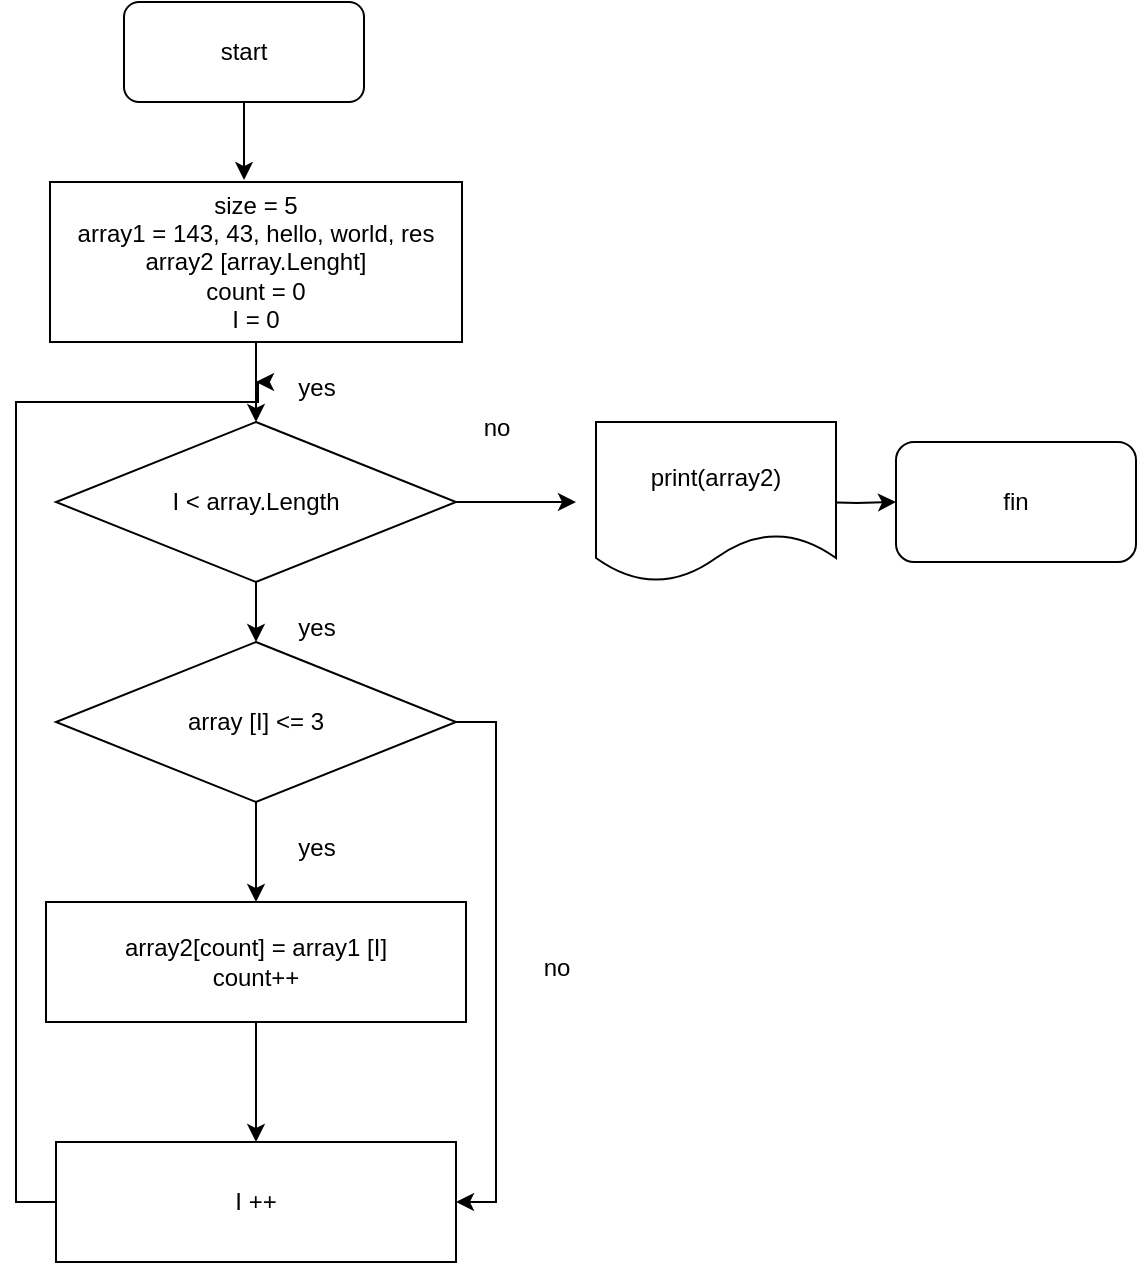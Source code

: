 <mxfile version="21.5.0" type="device">
  <diagram name="Страница 1" id="wuJakc9PLvz3Z4h4urWv">
    <mxGraphModel dx="1434" dy="844" grid="1" gridSize="10" guides="1" tooltips="1" connect="1" arrows="1" fold="1" page="1" pageScale="1" pageWidth="827" pageHeight="1169" math="0" shadow="0">
      <root>
        <mxCell id="0" />
        <mxCell id="1" parent="0" />
        <mxCell id="iUmTvshmK_P6R1JJXius-11" style="edgeStyle=orthogonalEdgeStyle;rounded=0;orthogonalLoop=1;jettySize=auto;html=1;exitX=0.5;exitY=1;exitDx=0;exitDy=0;entryX=0.471;entryY=-0.012;entryDx=0;entryDy=0;entryPerimeter=0;" edge="1" parent="1" source="iUmTvshmK_P6R1JJXius-1" target="iUmTvshmK_P6R1JJXius-2">
          <mxGeometry relative="1" as="geometry" />
        </mxCell>
        <mxCell id="iUmTvshmK_P6R1JJXius-1" value="start" style="rounded=1;whiteSpace=wrap;html=1;" vertex="1" parent="1">
          <mxGeometry x="354" y="30" width="120" height="50" as="geometry" />
        </mxCell>
        <mxCell id="iUmTvshmK_P6R1JJXius-6" style="edgeStyle=orthogonalEdgeStyle;rounded=0;orthogonalLoop=1;jettySize=auto;html=1;exitX=0.5;exitY=1;exitDx=0;exitDy=0;entryX=0.5;entryY=0;entryDx=0;entryDy=0;" edge="1" parent="1" source="iUmTvshmK_P6R1JJXius-2" target="iUmTvshmK_P6R1JJXius-3">
          <mxGeometry relative="1" as="geometry" />
        </mxCell>
        <mxCell id="iUmTvshmK_P6R1JJXius-2" value="size = 5&lt;br&gt;array1 = 143, 43, hello, world, res&lt;br&gt;array2 [array.Lenght]&lt;br&gt;count = 0&lt;br&gt;I = 0" style="rounded=0;whiteSpace=wrap;html=1;" vertex="1" parent="1">
          <mxGeometry x="317" y="120" width="206" height="80" as="geometry" />
        </mxCell>
        <mxCell id="iUmTvshmK_P6R1JJXius-7" style="edgeStyle=orthogonalEdgeStyle;rounded=0;orthogonalLoop=1;jettySize=auto;html=1;exitX=0.5;exitY=1;exitDx=0;exitDy=0;entryX=0.5;entryY=0;entryDx=0;entryDy=0;" edge="1" parent="1" source="iUmTvshmK_P6R1JJXius-3" target="iUmTvshmK_P6R1JJXius-4">
          <mxGeometry relative="1" as="geometry" />
        </mxCell>
        <mxCell id="iUmTvshmK_P6R1JJXius-18" style="edgeStyle=orthogonalEdgeStyle;rounded=0;orthogonalLoop=1;jettySize=auto;html=1;exitX=1;exitY=0.5;exitDx=0;exitDy=0;" edge="1" parent="1" source="iUmTvshmK_P6R1JJXius-3">
          <mxGeometry relative="1" as="geometry">
            <mxPoint x="580" y="280" as="targetPoint" />
          </mxGeometry>
        </mxCell>
        <mxCell id="iUmTvshmK_P6R1JJXius-3" value="I &amp;lt; array.Length" style="rhombus;whiteSpace=wrap;html=1;" vertex="1" parent="1">
          <mxGeometry x="320" y="240" width="200" height="80" as="geometry" />
        </mxCell>
        <mxCell id="iUmTvshmK_P6R1JJXius-13" style="edgeStyle=orthogonalEdgeStyle;rounded=0;orthogonalLoop=1;jettySize=auto;html=1;exitX=0.5;exitY=1;exitDx=0;exitDy=0;entryX=0.5;entryY=0;entryDx=0;entryDy=0;" edge="1" parent="1" source="iUmTvshmK_P6R1JJXius-4" target="iUmTvshmK_P6R1JJXius-12">
          <mxGeometry relative="1" as="geometry" />
        </mxCell>
        <mxCell id="iUmTvshmK_P6R1JJXius-20" style="edgeStyle=orthogonalEdgeStyle;rounded=0;orthogonalLoop=1;jettySize=auto;html=1;exitX=1;exitY=0.5;exitDx=0;exitDy=0;entryX=1;entryY=0.5;entryDx=0;entryDy=0;" edge="1" parent="1" source="iUmTvshmK_P6R1JJXius-4" target="iUmTvshmK_P6R1JJXius-14">
          <mxGeometry relative="1" as="geometry" />
        </mxCell>
        <mxCell id="iUmTvshmK_P6R1JJXius-4" value="array [I] &amp;lt;= 3" style="rhombus;whiteSpace=wrap;html=1;" vertex="1" parent="1">
          <mxGeometry x="320" y="350" width="200" height="80" as="geometry" />
        </mxCell>
        <mxCell id="iUmTvshmK_P6R1JJXius-8" value="yes" style="text;html=1;align=center;verticalAlign=middle;resizable=0;points=[];autosize=1;strokeColor=none;fillColor=none;" vertex="1" parent="1">
          <mxGeometry x="430" y="208" width="40" height="30" as="geometry" />
        </mxCell>
        <mxCell id="iUmTvshmK_P6R1JJXius-9" value="yes" style="text;html=1;align=center;verticalAlign=middle;resizable=0;points=[];autosize=1;strokeColor=none;fillColor=none;" vertex="1" parent="1">
          <mxGeometry x="430" y="328" width="40" height="30" as="geometry" />
        </mxCell>
        <mxCell id="iUmTvshmK_P6R1JJXius-16" style="edgeStyle=orthogonalEdgeStyle;rounded=0;orthogonalLoop=1;jettySize=auto;html=1;exitX=0.5;exitY=1;exitDx=0;exitDy=0;entryX=0.5;entryY=0;entryDx=0;entryDy=0;" edge="1" parent="1" source="iUmTvshmK_P6R1JJXius-12" target="iUmTvshmK_P6R1JJXius-14">
          <mxGeometry relative="1" as="geometry" />
        </mxCell>
        <mxCell id="iUmTvshmK_P6R1JJXius-12" value="array2[count] = array1 [I]&lt;br&gt;count++" style="rounded=0;whiteSpace=wrap;html=1;" vertex="1" parent="1">
          <mxGeometry x="315" y="480" width="210" height="60" as="geometry" />
        </mxCell>
        <mxCell id="iUmTvshmK_P6R1JJXius-17" style="edgeStyle=orthogonalEdgeStyle;rounded=0;orthogonalLoop=1;jettySize=auto;html=1;exitX=0;exitY=0.5;exitDx=0;exitDy=0;" edge="1" parent="1" source="iUmTvshmK_P6R1JJXius-14">
          <mxGeometry relative="1" as="geometry">
            <mxPoint x="420" y="220" as="targetPoint" />
            <Array as="points">
              <mxPoint x="300" y="630" />
              <mxPoint x="300" y="230" />
              <mxPoint x="421" y="230" />
            </Array>
          </mxGeometry>
        </mxCell>
        <mxCell id="iUmTvshmK_P6R1JJXius-14" value="I ++" style="rounded=0;whiteSpace=wrap;html=1;" vertex="1" parent="1">
          <mxGeometry x="320" y="600" width="200" height="60" as="geometry" />
        </mxCell>
        <mxCell id="iUmTvshmK_P6R1JJXius-15" value="yes" style="text;html=1;align=center;verticalAlign=middle;resizable=0;points=[];autosize=1;strokeColor=none;fillColor=none;" vertex="1" parent="1">
          <mxGeometry x="430" y="438" width="40" height="30" as="geometry" />
        </mxCell>
        <mxCell id="iUmTvshmK_P6R1JJXius-19" value="no" style="text;html=1;align=center;verticalAlign=middle;resizable=0;points=[];autosize=1;strokeColor=none;fillColor=none;" vertex="1" parent="1">
          <mxGeometry x="520" y="228" width="40" height="30" as="geometry" />
        </mxCell>
        <mxCell id="iUmTvshmK_P6R1JJXius-21" value="no" style="text;html=1;align=center;verticalAlign=middle;resizable=0;points=[];autosize=1;strokeColor=none;fillColor=none;" vertex="1" parent="1">
          <mxGeometry x="550" y="498" width="40" height="30" as="geometry" />
        </mxCell>
        <mxCell id="iUmTvshmK_P6R1JJXius-23" style="edgeStyle=orthogonalEdgeStyle;rounded=0;orthogonalLoop=1;jettySize=auto;html=1;exitX=1;exitY=0.5;exitDx=0;exitDy=0;" edge="1" parent="1">
          <mxGeometry relative="1" as="geometry">
            <mxPoint x="740" y="280" as="targetPoint" />
            <mxPoint x="700" y="280" as="sourcePoint" />
          </mxGeometry>
        </mxCell>
        <mxCell id="iUmTvshmK_P6R1JJXius-24" value="fin" style="rounded=1;whiteSpace=wrap;html=1;" vertex="1" parent="1">
          <mxGeometry x="740" y="250" width="120" height="60" as="geometry" />
        </mxCell>
        <mxCell id="iUmTvshmK_P6R1JJXius-25" value="print(array2)" style="shape=document;whiteSpace=wrap;html=1;boundedLbl=1;" vertex="1" parent="1">
          <mxGeometry x="590" y="240" width="120" height="80" as="geometry" />
        </mxCell>
      </root>
    </mxGraphModel>
  </diagram>
</mxfile>
